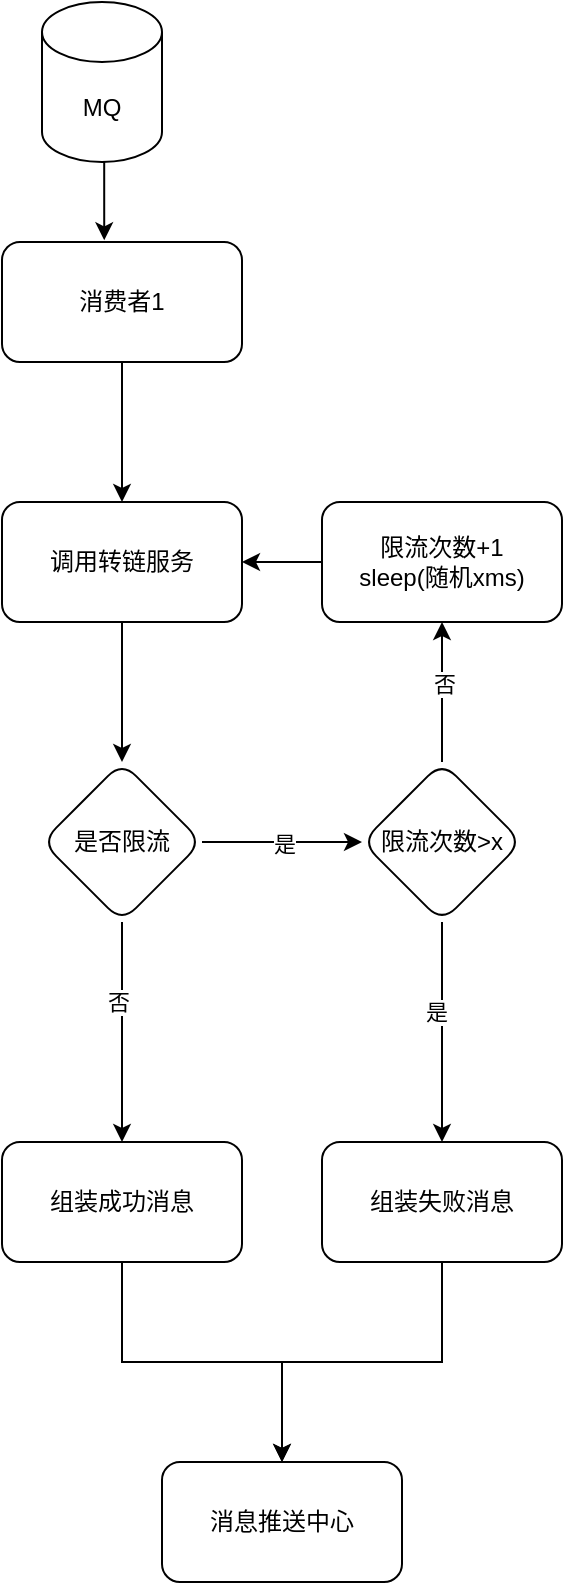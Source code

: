 <mxfile version="27.0.3">
  <diagram name="第 1 页" id="a_R8tEP5FoVeARdBM2YP">
    <mxGraphModel dx="1344" dy="828" grid="1" gridSize="10" guides="1" tooltips="1" connect="1" arrows="1" fold="1" page="1" pageScale="1" pageWidth="827" pageHeight="1169" math="0" shadow="0">
      <root>
        <mxCell id="0" />
        <mxCell id="1" parent="0" />
        <mxCell id="W5giuiDfqe_HoSyo9ive-1" value="MQ" style="shape=cylinder3;whiteSpace=wrap;html=1;boundedLbl=1;backgroundOutline=1;size=15;" vertex="1" parent="1">
          <mxGeometry x="340" y="150" width="60" height="80" as="geometry" />
        </mxCell>
        <mxCell id="W5giuiDfqe_HoSyo9ive-6" style="edgeStyle=orthogonalEdgeStyle;rounded=0;orthogonalLoop=1;jettySize=auto;html=1;exitX=0.5;exitY=1;exitDx=0;exitDy=0;entryX=0.5;entryY=0;entryDx=0;entryDy=0;" edge="1" parent="1" source="W5giuiDfqe_HoSyo9ive-2" target="W5giuiDfqe_HoSyo9ive-5">
          <mxGeometry relative="1" as="geometry" />
        </mxCell>
        <mxCell id="W5giuiDfqe_HoSyo9ive-2" value="消费者1" style="rounded=1;whiteSpace=wrap;html=1;" vertex="1" parent="1">
          <mxGeometry x="320" y="270" width="120" height="60" as="geometry" />
        </mxCell>
        <mxCell id="W5giuiDfqe_HoSyo9ive-3" style="edgeStyle=orthogonalEdgeStyle;rounded=0;orthogonalLoop=1;jettySize=auto;html=1;exitX=0.5;exitY=1;exitDx=0;exitDy=0;exitPerimeter=0;entryX=0.426;entryY=-0.014;entryDx=0;entryDy=0;entryPerimeter=0;" edge="1" parent="1" source="W5giuiDfqe_HoSyo9ive-1" target="W5giuiDfqe_HoSyo9ive-2">
          <mxGeometry relative="1" as="geometry" />
        </mxCell>
        <mxCell id="W5giuiDfqe_HoSyo9ive-8" value="" style="edgeStyle=orthogonalEdgeStyle;rounded=0;orthogonalLoop=1;jettySize=auto;html=1;" edge="1" parent="1" source="W5giuiDfqe_HoSyo9ive-5" target="W5giuiDfqe_HoSyo9ive-7">
          <mxGeometry relative="1" as="geometry" />
        </mxCell>
        <mxCell id="W5giuiDfqe_HoSyo9ive-5" value="调用转链服务" style="rounded=1;whiteSpace=wrap;html=1;" vertex="1" parent="1">
          <mxGeometry x="320" y="400" width="120" height="60" as="geometry" />
        </mxCell>
        <mxCell id="W5giuiDfqe_HoSyo9ive-10" value="" style="edgeStyle=orthogonalEdgeStyle;rounded=0;orthogonalLoop=1;jettySize=auto;html=1;" edge="1" parent="1" source="W5giuiDfqe_HoSyo9ive-7" target="W5giuiDfqe_HoSyo9ive-9">
          <mxGeometry relative="1" as="geometry" />
        </mxCell>
        <mxCell id="W5giuiDfqe_HoSyo9ive-14" value="是" style="edgeLabel;html=1;align=center;verticalAlign=middle;resizable=0;points=[];" vertex="1" connectable="0" parent="W5giuiDfqe_HoSyo9ive-10">
          <mxGeometry x="0.028" y="-1" relative="1" as="geometry">
            <mxPoint as="offset" />
          </mxGeometry>
        </mxCell>
        <mxCell id="W5giuiDfqe_HoSyo9ive-17" value="" style="edgeStyle=orthogonalEdgeStyle;rounded=0;orthogonalLoop=1;jettySize=auto;html=1;" edge="1" parent="1" source="W5giuiDfqe_HoSyo9ive-7" target="W5giuiDfqe_HoSyo9ive-16">
          <mxGeometry relative="1" as="geometry" />
        </mxCell>
        <mxCell id="W5giuiDfqe_HoSyo9ive-18" value="否" style="edgeLabel;html=1;align=center;verticalAlign=middle;resizable=0;points=[];" vertex="1" connectable="0" parent="W5giuiDfqe_HoSyo9ive-17">
          <mxGeometry x="-0.284" y="-2" relative="1" as="geometry">
            <mxPoint as="offset" />
          </mxGeometry>
        </mxCell>
        <mxCell id="W5giuiDfqe_HoSyo9ive-7" value="是否限流" style="rhombus;whiteSpace=wrap;html=1;rounded=1;" vertex="1" parent="1">
          <mxGeometry x="340" y="530" width="80" height="80" as="geometry" />
        </mxCell>
        <mxCell id="W5giuiDfqe_HoSyo9ive-12" value="" style="edgeStyle=orthogonalEdgeStyle;rounded=0;orthogonalLoop=1;jettySize=auto;html=1;" edge="1" parent="1" source="W5giuiDfqe_HoSyo9ive-9" target="W5giuiDfqe_HoSyo9ive-11">
          <mxGeometry relative="1" as="geometry" />
        </mxCell>
        <mxCell id="W5giuiDfqe_HoSyo9ive-15" value="否" style="edgeLabel;html=1;align=center;verticalAlign=middle;resizable=0;points=[];" vertex="1" connectable="0" parent="W5giuiDfqe_HoSyo9ive-12">
          <mxGeometry x="0.132" y="-1" relative="1" as="geometry">
            <mxPoint as="offset" />
          </mxGeometry>
        </mxCell>
        <mxCell id="W5giuiDfqe_HoSyo9ive-21" value="" style="edgeStyle=orthogonalEdgeStyle;rounded=0;orthogonalLoop=1;jettySize=auto;html=1;" edge="1" parent="1" source="W5giuiDfqe_HoSyo9ive-9" target="W5giuiDfqe_HoSyo9ive-20">
          <mxGeometry relative="1" as="geometry" />
        </mxCell>
        <mxCell id="W5giuiDfqe_HoSyo9ive-22" value="是" style="edgeLabel;html=1;align=center;verticalAlign=middle;resizable=0;points=[];" vertex="1" connectable="0" parent="W5giuiDfqe_HoSyo9ive-21">
          <mxGeometry x="-0.193" y="-3" relative="1" as="geometry">
            <mxPoint as="offset" />
          </mxGeometry>
        </mxCell>
        <mxCell id="W5giuiDfqe_HoSyo9ive-9" value="限流次数&amp;gt;x" style="rhombus;whiteSpace=wrap;html=1;rounded=1;" vertex="1" parent="1">
          <mxGeometry x="500" y="530" width="80" height="80" as="geometry" />
        </mxCell>
        <mxCell id="W5giuiDfqe_HoSyo9ive-13" style="edgeStyle=orthogonalEdgeStyle;rounded=0;orthogonalLoop=1;jettySize=auto;html=1;exitX=0;exitY=0.5;exitDx=0;exitDy=0;entryX=1;entryY=0.5;entryDx=0;entryDy=0;" edge="1" parent="1" source="W5giuiDfqe_HoSyo9ive-11" target="W5giuiDfqe_HoSyo9ive-5">
          <mxGeometry relative="1" as="geometry" />
        </mxCell>
        <mxCell id="W5giuiDfqe_HoSyo9ive-11" value="限流次数+1&lt;div&gt;sleep(随机xms)&lt;/div&gt;" style="whiteSpace=wrap;html=1;rounded=1;" vertex="1" parent="1">
          <mxGeometry x="480" y="400" width="120" height="60" as="geometry" />
        </mxCell>
        <mxCell id="W5giuiDfqe_HoSyo9ive-24" style="edgeStyle=orthogonalEdgeStyle;rounded=0;orthogonalLoop=1;jettySize=auto;html=1;exitX=0.5;exitY=1;exitDx=0;exitDy=0;entryX=0.5;entryY=0;entryDx=0;entryDy=0;" edge="1" parent="1" source="W5giuiDfqe_HoSyo9ive-16" target="W5giuiDfqe_HoSyo9ive-23">
          <mxGeometry relative="1" as="geometry" />
        </mxCell>
        <mxCell id="W5giuiDfqe_HoSyo9ive-16" value="组装成功消息" style="whiteSpace=wrap;html=1;rounded=1;" vertex="1" parent="1">
          <mxGeometry x="320" y="720" width="120" height="60" as="geometry" />
        </mxCell>
        <mxCell id="W5giuiDfqe_HoSyo9ive-25" style="edgeStyle=orthogonalEdgeStyle;rounded=0;orthogonalLoop=1;jettySize=auto;html=1;exitX=0.5;exitY=1;exitDx=0;exitDy=0;entryX=0.5;entryY=0;entryDx=0;entryDy=0;" edge="1" parent="1" source="W5giuiDfqe_HoSyo9ive-20" target="W5giuiDfqe_HoSyo9ive-23">
          <mxGeometry relative="1" as="geometry" />
        </mxCell>
        <mxCell id="W5giuiDfqe_HoSyo9ive-20" value="组装失败消息" style="whiteSpace=wrap;html=1;rounded=1;" vertex="1" parent="1">
          <mxGeometry x="480" y="720" width="120" height="60" as="geometry" />
        </mxCell>
        <mxCell id="W5giuiDfqe_HoSyo9ive-23" value="消息推送中心" style="rounded=1;whiteSpace=wrap;html=1;" vertex="1" parent="1">
          <mxGeometry x="400" y="880" width="120" height="60" as="geometry" />
        </mxCell>
      </root>
    </mxGraphModel>
  </diagram>
</mxfile>
